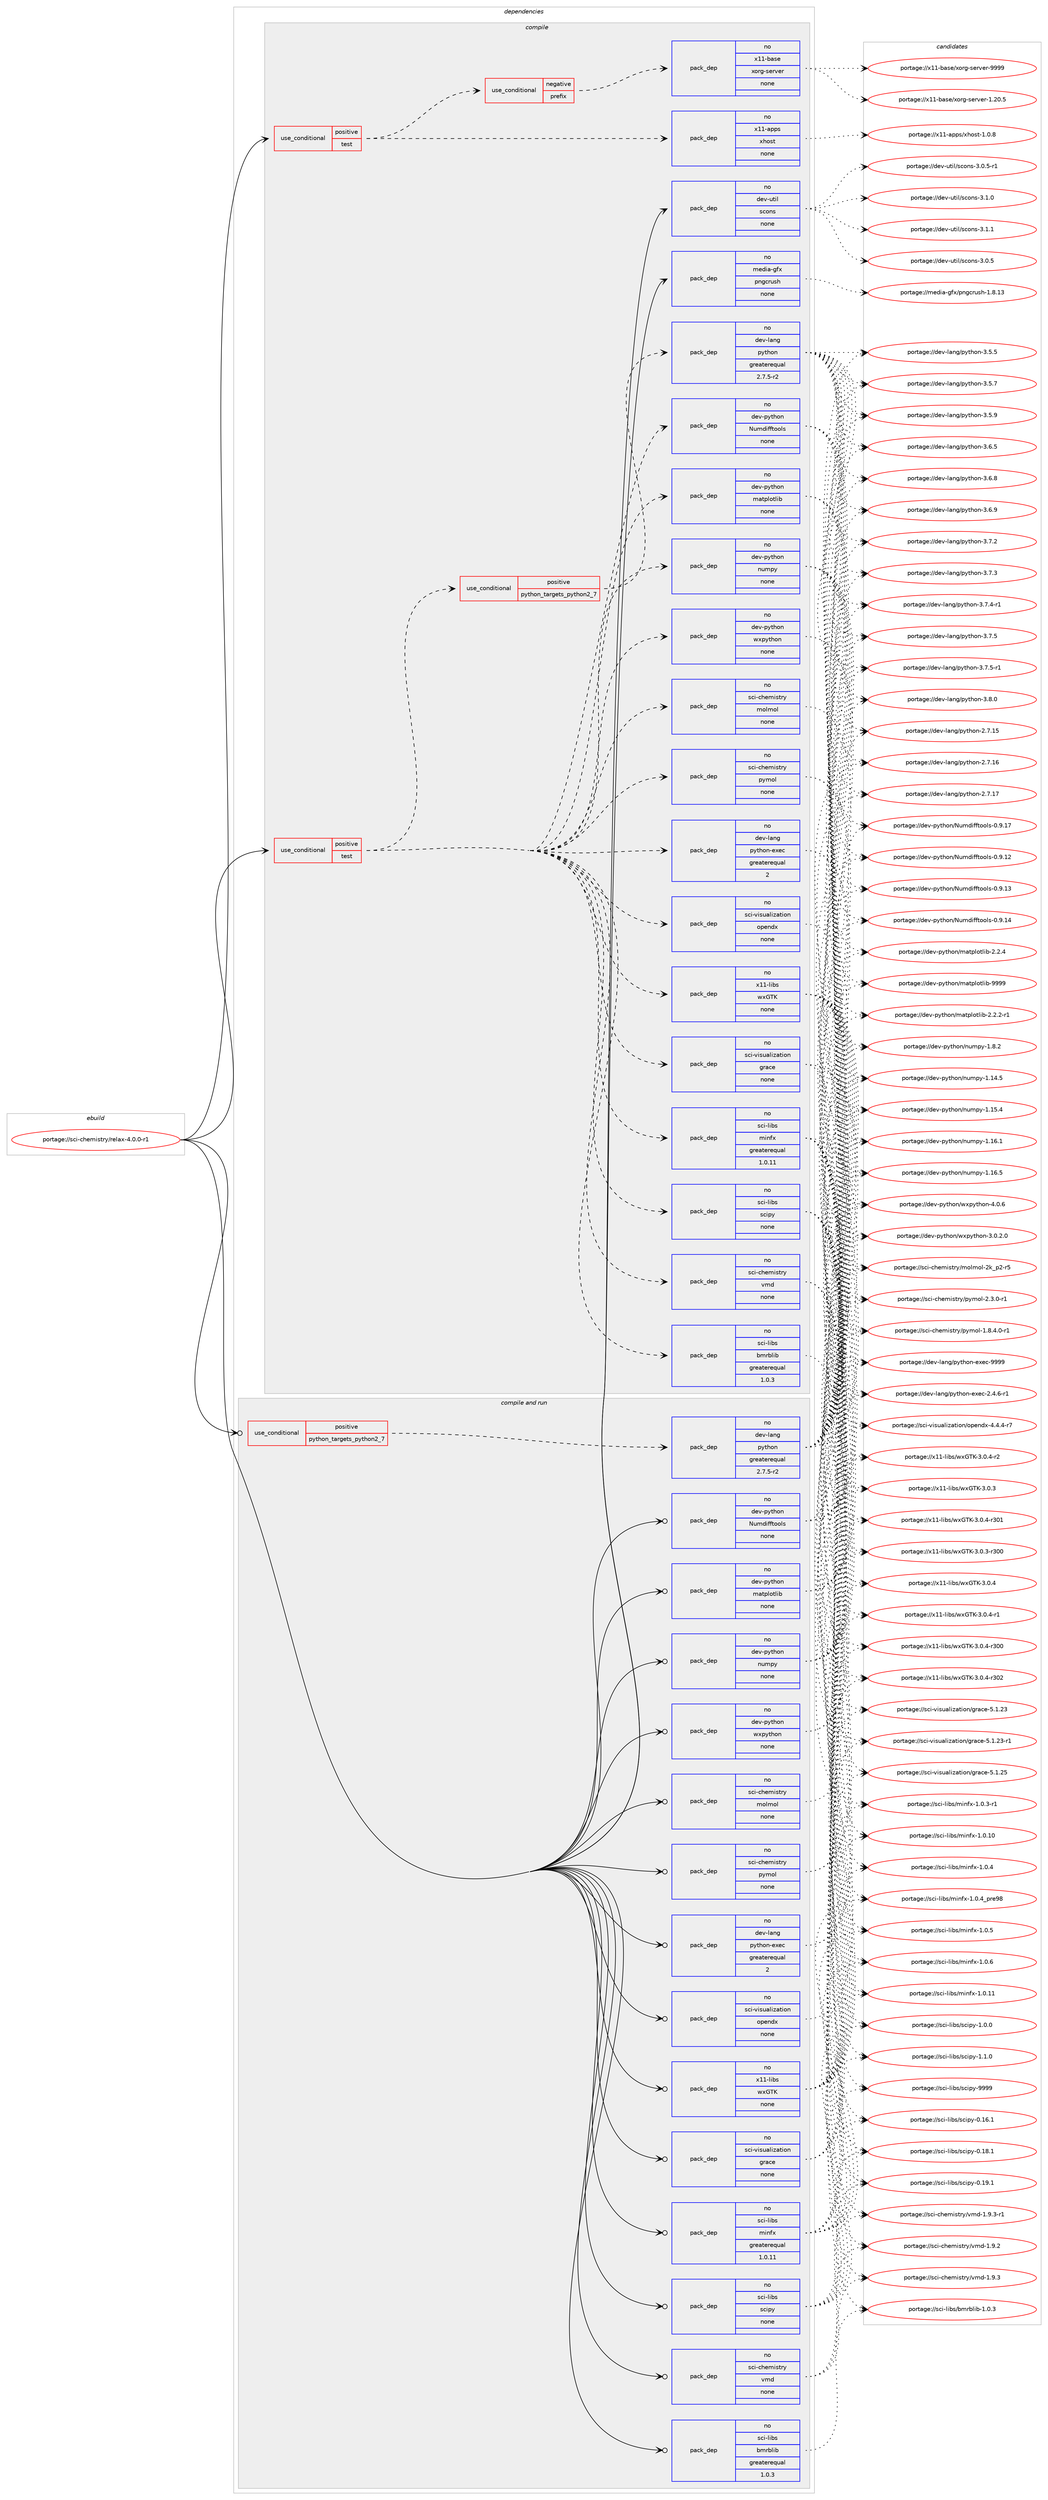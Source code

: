 digraph prolog {

# *************
# Graph options
# *************

newrank=true;
concentrate=true;
compound=true;
graph [rankdir=LR,fontname=Helvetica,fontsize=10,ranksep=1.5];#, ranksep=2.5, nodesep=0.2];
edge  [arrowhead=vee];
node  [fontname=Helvetica,fontsize=10];

# **********
# The ebuild
# **********

subgraph cluster_leftcol {
color=gray;
rank=same;
label=<<i>ebuild</i>>;
id [label="portage://sci-chemistry/relax-4.0.0-r1", color=red, width=4, href="../sci-chemistry/relax-4.0.0-r1.svg"];
}

# ****************
# The dependencies
# ****************

subgraph cluster_midcol {
color=gray;
label=<<i>dependencies</i>>;
subgraph cluster_compile {
fillcolor="#eeeeee";
style=filled;
label=<<i>compile</i>>;
subgraph cond95545 {
dependency385193 [label=<<TABLE BORDER="0" CELLBORDER="1" CELLSPACING="0" CELLPADDING="4"><TR><TD ROWSPAN="3" CELLPADDING="10">use_conditional</TD></TR><TR><TD>positive</TD></TR><TR><TD>test</TD></TR></TABLE>>, shape=none, color=red];
subgraph cond95546 {
dependency385194 [label=<<TABLE BORDER="0" CELLBORDER="1" CELLSPACING="0" CELLPADDING="4"><TR><TD ROWSPAN="3" CELLPADDING="10">use_conditional</TD></TR><TR><TD>negative</TD></TR><TR><TD>prefix</TD></TR></TABLE>>, shape=none, color=red];
subgraph pack283120 {
dependency385195 [label=<<TABLE BORDER="0" CELLBORDER="1" CELLSPACING="0" CELLPADDING="4" WIDTH="220"><TR><TD ROWSPAN="6" CELLPADDING="30">pack_dep</TD></TR><TR><TD WIDTH="110">no</TD></TR><TR><TD>x11-base</TD></TR><TR><TD>xorg-server</TD></TR><TR><TD>none</TD></TR><TR><TD></TD></TR></TABLE>>, shape=none, color=blue];
}
dependency385194:e -> dependency385195:w [weight=20,style="dashed",arrowhead="vee"];
}
dependency385193:e -> dependency385194:w [weight=20,style="dashed",arrowhead="vee"];
subgraph pack283121 {
dependency385196 [label=<<TABLE BORDER="0" CELLBORDER="1" CELLSPACING="0" CELLPADDING="4" WIDTH="220"><TR><TD ROWSPAN="6" CELLPADDING="30">pack_dep</TD></TR><TR><TD WIDTH="110">no</TD></TR><TR><TD>x11-apps</TD></TR><TR><TD>xhost</TD></TR><TR><TD>none</TD></TR><TR><TD></TD></TR></TABLE>>, shape=none, color=blue];
}
dependency385193:e -> dependency385196:w [weight=20,style="dashed",arrowhead="vee"];
}
id:e -> dependency385193:w [weight=20,style="solid",arrowhead="vee"];
subgraph cond95547 {
dependency385197 [label=<<TABLE BORDER="0" CELLBORDER="1" CELLSPACING="0" CELLPADDING="4"><TR><TD ROWSPAN="3" CELLPADDING="10">use_conditional</TD></TR><TR><TD>positive</TD></TR><TR><TD>test</TD></TR></TABLE>>, shape=none, color=red];
subgraph cond95548 {
dependency385198 [label=<<TABLE BORDER="0" CELLBORDER="1" CELLSPACING="0" CELLPADDING="4"><TR><TD ROWSPAN="3" CELLPADDING="10">use_conditional</TD></TR><TR><TD>positive</TD></TR><TR><TD>python_targets_python2_7</TD></TR></TABLE>>, shape=none, color=red];
subgraph pack283122 {
dependency385199 [label=<<TABLE BORDER="0" CELLBORDER="1" CELLSPACING="0" CELLPADDING="4" WIDTH="220"><TR><TD ROWSPAN="6" CELLPADDING="30">pack_dep</TD></TR><TR><TD WIDTH="110">no</TD></TR><TR><TD>dev-lang</TD></TR><TR><TD>python</TD></TR><TR><TD>greaterequal</TD></TR><TR><TD>2.7.5-r2</TD></TR></TABLE>>, shape=none, color=blue];
}
dependency385198:e -> dependency385199:w [weight=20,style="dashed",arrowhead="vee"];
}
dependency385197:e -> dependency385198:w [weight=20,style="dashed",arrowhead="vee"];
subgraph pack283123 {
dependency385200 [label=<<TABLE BORDER="0" CELLBORDER="1" CELLSPACING="0" CELLPADDING="4" WIDTH="220"><TR><TD ROWSPAN="6" CELLPADDING="30">pack_dep</TD></TR><TR><TD WIDTH="110">no</TD></TR><TR><TD>dev-lang</TD></TR><TR><TD>python-exec</TD></TR><TR><TD>greaterequal</TD></TR><TR><TD>2</TD></TR></TABLE>>, shape=none, color=blue];
}
dependency385197:e -> dependency385200:w [weight=20,style="dashed",arrowhead="vee"];
subgraph pack283124 {
dependency385201 [label=<<TABLE BORDER="0" CELLBORDER="1" CELLSPACING="0" CELLPADDING="4" WIDTH="220"><TR><TD ROWSPAN="6" CELLPADDING="30">pack_dep</TD></TR><TR><TD WIDTH="110">no</TD></TR><TR><TD>dev-python</TD></TR><TR><TD>Numdifftools</TD></TR><TR><TD>none</TD></TR><TR><TD></TD></TR></TABLE>>, shape=none, color=blue];
}
dependency385197:e -> dependency385201:w [weight=20,style="dashed",arrowhead="vee"];
subgraph pack283125 {
dependency385202 [label=<<TABLE BORDER="0" CELLBORDER="1" CELLSPACING="0" CELLPADDING="4" WIDTH="220"><TR><TD ROWSPAN="6" CELLPADDING="30">pack_dep</TD></TR><TR><TD WIDTH="110">no</TD></TR><TR><TD>dev-python</TD></TR><TR><TD>matplotlib</TD></TR><TR><TD>none</TD></TR><TR><TD></TD></TR></TABLE>>, shape=none, color=blue];
}
dependency385197:e -> dependency385202:w [weight=20,style="dashed",arrowhead="vee"];
subgraph pack283126 {
dependency385203 [label=<<TABLE BORDER="0" CELLBORDER="1" CELLSPACING="0" CELLPADDING="4" WIDTH="220"><TR><TD ROWSPAN="6" CELLPADDING="30">pack_dep</TD></TR><TR><TD WIDTH="110">no</TD></TR><TR><TD>dev-python</TD></TR><TR><TD>numpy</TD></TR><TR><TD>none</TD></TR><TR><TD></TD></TR></TABLE>>, shape=none, color=blue];
}
dependency385197:e -> dependency385203:w [weight=20,style="dashed",arrowhead="vee"];
subgraph pack283127 {
dependency385204 [label=<<TABLE BORDER="0" CELLBORDER="1" CELLSPACING="0" CELLPADDING="4" WIDTH="220"><TR><TD ROWSPAN="6" CELLPADDING="30">pack_dep</TD></TR><TR><TD WIDTH="110">no</TD></TR><TR><TD>dev-python</TD></TR><TR><TD>wxpython</TD></TR><TR><TD>none</TD></TR><TR><TD></TD></TR></TABLE>>, shape=none, color=blue];
}
dependency385197:e -> dependency385204:w [weight=20,style="dashed",arrowhead="vee"];
subgraph pack283128 {
dependency385205 [label=<<TABLE BORDER="0" CELLBORDER="1" CELLSPACING="0" CELLPADDING="4" WIDTH="220"><TR><TD ROWSPAN="6" CELLPADDING="30">pack_dep</TD></TR><TR><TD WIDTH="110">no</TD></TR><TR><TD>sci-chemistry</TD></TR><TR><TD>molmol</TD></TR><TR><TD>none</TD></TR><TR><TD></TD></TR></TABLE>>, shape=none, color=blue];
}
dependency385197:e -> dependency385205:w [weight=20,style="dashed",arrowhead="vee"];
subgraph pack283129 {
dependency385206 [label=<<TABLE BORDER="0" CELLBORDER="1" CELLSPACING="0" CELLPADDING="4" WIDTH="220"><TR><TD ROWSPAN="6" CELLPADDING="30">pack_dep</TD></TR><TR><TD WIDTH="110">no</TD></TR><TR><TD>sci-chemistry</TD></TR><TR><TD>pymol</TD></TR><TR><TD>none</TD></TR><TR><TD></TD></TR></TABLE>>, shape=none, color=blue];
}
dependency385197:e -> dependency385206:w [weight=20,style="dashed",arrowhead="vee"];
subgraph pack283130 {
dependency385207 [label=<<TABLE BORDER="0" CELLBORDER="1" CELLSPACING="0" CELLPADDING="4" WIDTH="220"><TR><TD ROWSPAN="6" CELLPADDING="30">pack_dep</TD></TR><TR><TD WIDTH="110">no</TD></TR><TR><TD>sci-chemistry</TD></TR><TR><TD>vmd</TD></TR><TR><TD>none</TD></TR><TR><TD></TD></TR></TABLE>>, shape=none, color=blue];
}
dependency385197:e -> dependency385207:w [weight=20,style="dashed",arrowhead="vee"];
subgraph pack283131 {
dependency385208 [label=<<TABLE BORDER="0" CELLBORDER="1" CELLSPACING="0" CELLPADDING="4" WIDTH="220"><TR><TD ROWSPAN="6" CELLPADDING="30">pack_dep</TD></TR><TR><TD WIDTH="110">no</TD></TR><TR><TD>sci-libs</TD></TR><TR><TD>bmrblib</TD></TR><TR><TD>greaterequal</TD></TR><TR><TD>1.0.3</TD></TR></TABLE>>, shape=none, color=blue];
}
dependency385197:e -> dependency385208:w [weight=20,style="dashed",arrowhead="vee"];
subgraph pack283132 {
dependency385209 [label=<<TABLE BORDER="0" CELLBORDER="1" CELLSPACING="0" CELLPADDING="4" WIDTH="220"><TR><TD ROWSPAN="6" CELLPADDING="30">pack_dep</TD></TR><TR><TD WIDTH="110">no</TD></TR><TR><TD>sci-libs</TD></TR><TR><TD>minfx</TD></TR><TR><TD>greaterequal</TD></TR><TR><TD>1.0.11</TD></TR></TABLE>>, shape=none, color=blue];
}
dependency385197:e -> dependency385209:w [weight=20,style="dashed",arrowhead="vee"];
subgraph pack283133 {
dependency385210 [label=<<TABLE BORDER="0" CELLBORDER="1" CELLSPACING="0" CELLPADDING="4" WIDTH="220"><TR><TD ROWSPAN="6" CELLPADDING="30">pack_dep</TD></TR><TR><TD WIDTH="110">no</TD></TR><TR><TD>sci-libs</TD></TR><TR><TD>scipy</TD></TR><TR><TD>none</TD></TR><TR><TD></TD></TR></TABLE>>, shape=none, color=blue];
}
dependency385197:e -> dependency385210:w [weight=20,style="dashed",arrowhead="vee"];
subgraph pack283134 {
dependency385211 [label=<<TABLE BORDER="0" CELLBORDER="1" CELLSPACING="0" CELLPADDING="4" WIDTH="220"><TR><TD ROWSPAN="6" CELLPADDING="30">pack_dep</TD></TR><TR><TD WIDTH="110">no</TD></TR><TR><TD>sci-visualization</TD></TR><TR><TD>grace</TD></TR><TR><TD>none</TD></TR><TR><TD></TD></TR></TABLE>>, shape=none, color=blue];
}
dependency385197:e -> dependency385211:w [weight=20,style="dashed",arrowhead="vee"];
subgraph pack283135 {
dependency385212 [label=<<TABLE BORDER="0" CELLBORDER="1" CELLSPACING="0" CELLPADDING="4" WIDTH="220"><TR><TD ROWSPAN="6" CELLPADDING="30">pack_dep</TD></TR><TR><TD WIDTH="110">no</TD></TR><TR><TD>sci-visualization</TD></TR><TR><TD>opendx</TD></TR><TR><TD>none</TD></TR><TR><TD></TD></TR></TABLE>>, shape=none, color=blue];
}
dependency385197:e -> dependency385212:w [weight=20,style="dashed",arrowhead="vee"];
subgraph pack283136 {
dependency385213 [label=<<TABLE BORDER="0" CELLBORDER="1" CELLSPACING="0" CELLPADDING="4" WIDTH="220"><TR><TD ROWSPAN="6" CELLPADDING="30">pack_dep</TD></TR><TR><TD WIDTH="110">no</TD></TR><TR><TD>x11-libs</TD></TR><TR><TD>wxGTK</TD></TR><TR><TD>none</TD></TR><TR><TD></TD></TR></TABLE>>, shape=none, color=blue];
}
dependency385197:e -> dependency385213:w [weight=20,style="dashed",arrowhead="vee"];
}
id:e -> dependency385197:w [weight=20,style="solid",arrowhead="vee"];
subgraph pack283137 {
dependency385214 [label=<<TABLE BORDER="0" CELLBORDER="1" CELLSPACING="0" CELLPADDING="4" WIDTH="220"><TR><TD ROWSPAN="6" CELLPADDING="30">pack_dep</TD></TR><TR><TD WIDTH="110">no</TD></TR><TR><TD>dev-util</TD></TR><TR><TD>scons</TD></TR><TR><TD>none</TD></TR><TR><TD></TD></TR></TABLE>>, shape=none, color=blue];
}
id:e -> dependency385214:w [weight=20,style="solid",arrowhead="vee"];
subgraph pack283138 {
dependency385215 [label=<<TABLE BORDER="0" CELLBORDER="1" CELLSPACING="0" CELLPADDING="4" WIDTH="220"><TR><TD ROWSPAN="6" CELLPADDING="30">pack_dep</TD></TR><TR><TD WIDTH="110">no</TD></TR><TR><TD>media-gfx</TD></TR><TR><TD>pngcrush</TD></TR><TR><TD>none</TD></TR><TR><TD></TD></TR></TABLE>>, shape=none, color=blue];
}
id:e -> dependency385215:w [weight=20,style="solid",arrowhead="vee"];
}
subgraph cluster_compileandrun {
fillcolor="#eeeeee";
style=filled;
label=<<i>compile and run</i>>;
subgraph cond95549 {
dependency385216 [label=<<TABLE BORDER="0" CELLBORDER="1" CELLSPACING="0" CELLPADDING="4"><TR><TD ROWSPAN="3" CELLPADDING="10">use_conditional</TD></TR><TR><TD>positive</TD></TR><TR><TD>python_targets_python2_7</TD></TR></TABLE>>, shape=none, color=red];
subgraph pack283139 {
dependency385217 [label=<<TABLE BORDER="0" CELLBORDER="1" CELLSPACING="0" CELLPADDING="4" WIDTH="220"><TR><TD ROWSPAN="6" CELLPADDING="30">pack_dep</TD></TR><TR><TD WIDTH="110">no</TD></TR><TR><TD>dev-lang</TD></TR><TR><TD>python</TD></TR><TR><TD>greaterequal</TD></TR><TR><TD>2.7.5-r2</TD></TR></TABLE>>, shape=none, color=blue];
}
dependency385216:e -> dependency385217:w [weight=20,style="dashed",arrowhead="vee"];
}
id:e -> dependency385216:w [weight=20,style="solid",arrowhead="odotvee"];
subgraph pack283140 {
dependency385218 [label=<<TABLE BORDER="0" CELLBORDER="1" CELLSPACING="0" CELLPADDING="4" WIDTH="220"><TR><TD ROWSPAN="6" CELLPADDING="30">pack_dep</TD></TR><TR><TD WIDTH="110">no</TD></TR><TR><TD>dev-lang</TD></TR><TR><TD>python-exec</TD></TR><TR><TD>greaterequal</TD></TR><TR><TD>2</TD></TR></TABLE>>, shape=none, color=blue];
}
id:e -> dependency385218:w [weight=20,style="solid",arrowhead="odotvee"];
subgraph pack283141 {
dependency385219 [label=<<TABLE BORDER="0" CELLBORDER="1" CELLSPACING="0" CELLPADDING="4" WIDTH="220"><TR><TD ROWSPAN="6" CELLPADDING="30">pack_dep</TD></TR><TR><TD WIDTH="110">no</TD></TR><TR><TD>dev-python</TD></TR><TR><TD>Numdifftools</TD></TR><TR><TD>none</TD></TR><TR><TD></TD></TR></TABLE>>, shape=none, color=blue];
}
id:e -> dependency385219:w [weight=20,style="solid",arrowhead="odotvee"];
subgraph pack283142 {
dependency385220 [label=<<TABLE BORDER="0" CELLBORDER="1" CELLSPACING="0" CELLPADDING="4" WIDTH="220"><TR><TD ROWSPAN="6" CELLPADDING="30">pack_dep</TD></TR><TR><TD WIDTH="110">no</TD></TR><TR><TD>dev-python</TD></TR><TR><TD>matplotlib</TD></TR><TR><TD>none</TD></TR><TR><TD></TD></TR></TABLE>>, shape=none, color=blue];
}
id:e -> dependency385220:w [weight=20,style="solid",arrowhead="odotvee"];
subgraph pack283143 {
dependency385221 [label=<<TABLE BORDER="0" CELLBORDER="1" CELLSPACING="0" CELLPADDING="4" WIDTH="220"><TR><TD ROWSPAN="6" CELLPADDING="30">pack_dep</TD></TR><TR><TD WIDTH="110">no</TD></TR><TR><TD>dev-python</TD></TR><TR><TD>numpy</TD></TR><TR><TD>none</TD></TR><TR><TD></TD></TR></TABLE>>, shape=none, color=blue];
}
id:e -> dependency385221:w [weight=20,style="solid",arrowhead="odotvee"];
subgraph pack283144 {
dependency385222 [label=<<TABLE BORDER="0" CELLBORDER="1" CELLSPACING="0" CELLPADDING="4" WIDTH="220"><TR><TD ROWSPAN="6" CELLPADDING="30">pack_dep</TD></TR><TR><TD WIDTH="110">no</TD></TR><TR><TD>dev-python</TD></TR><TR><TD>wxpython</TD></TR><TR><TD>none</TD></TR><TR><TD></TD></TR></TABLE>>, shape=none, color=blue];
}
id:e -> dependency385222:w [weight=20,style="solid",arrowhead="odotvee"];
subgraph pack283145 {
dependency385223 [label=<<TABLE BORDER="0" CELLBORDER="1" CELLSPACING="0" CELLPADDING="4" WIDTH="220"><TR><TD ROWSPAN="6" CELLPADDING="30">pack_dep</TD></TR><TR><TD WIDTH="110">no</TD></TR><TR><TD>sci-chemistry</TD></TR><TR><TD>molmol</TD></TR><TR><TD>none</TD></TR><TR><TD></TD></TR></TABLE>>, shape=none, color=blue];
}
id:e -> dependency385223:w [weight=20,style="solid",arrowhead="odotvee"];
subgraph pack283146 {
dependency385224 [label=<<TABLE BORDER="0" CELLBORDER="1" CELLSPACING="0" CELLPADDING="4" WIDTH="220"><TR><TD ROWSPAN="6" CELLPADDING="30">pack_dep</TD></TR><TR><TD WIDTH="110">no</TD></TR><TR><TD>sci-chemistry</TD></TR><TR><TD>pymol</TD></TR><TR><TD>none</TD></TR><TR><TD></TD></TR></TABLE>>, shape=none, color=blue];
}
id:e -> dependency385224:w [weight=20,style="solid",arrowhead="odotvee"];
subgraph pack283147 {
dependency385225 [label=<<TABLE BORDER="0" CELLBORDER="1" CELLSPACING="0" CELLPADDING="4" WIDTH="220"><TR><TD ROWSPAN="6" CELLPADDING="30">pack_dep</TD></TR><TR><TD WIDTH="110">no</TD></TR><TR><TD>sci-chemistry</TD></TR><TR><TD>vmd</TD></TR><TR><TD>none</TD></TR><TR><TD></TD></TR></TABLE>>, shape=none, color=blue];
}
id:e -> dependency385225:w [weight=20,style="solid",arrowhead="odotvee"];
subgraph pack283148 {
dependency385226 [label=<<TABLE BORDER="0" CELLBORDER="1" CELLSPACING="0" CELLPADDING="4" WIDTH="220"><TR><TD ROWSPAN="6" CELLPADDING="30">pack_dep</TD></TR><TR><TD WIDTH="110">no</TD></TR><TR><TD>sci-libs</TD></TR><TR><TD>bmrblib</TD></TR><TR><TD>greaterequal</TD></TR><TR><TD>1.0.3</TD></TR></TABLE>>, shape=none, color=blue];
}
id:e -> dependency385226:w [weight=20,style="solid",arrowhead="odotvee"];
subgraph pack283149 {
dependency385227 [label=<<TABLE BORDER="0" CELLBORDER="1" CELLSPACING="0" CELLPADDING="4" WIDTH="220"><TR><TD ROWSPAN="6" CELLPADDING="30">pack_dep</TD></TR><TR><TD WIDTH="110">no</TD></TR><TR><TD>sci-libs</TD></TR><TR><TD>minfx</TD></TR><TR><TD>greaterequal</TD></TR><TR><TD>1.0.11</TD></TR></TABLE>>, shape=none, color=blue];
}
id:e -> dependency385227:w [weight=20,style="solid",arrowhead="odotvee"];
subgraph pack283150 {
dependency385228 [label=<<TABLE BORDER="0" CELLBORDER="1" CELLSPACING="0" CELLPADDING="4" WIDTH="220"><TR><TD ROWSPAN="6" CELLPADDING="30">pack_dep</TD></TR><TR><TD WIDTH="110">no</TD></TR><TR><TD>sci-libs</TD></TR><TR><TD>scipy</TD></TR><TR><TD>none</TD></TR><TR><TD></TD></TR></TABLE>>, shape=none, color=blue];
}
id:e -> dependency385228:w [weight=20,style="solid",arrowhead="odotvee"];
subgraph pack283151 {
dependency385229 [label=<<TABLE BORDER="0" CELLBORDER="1" CELLSPACING="0" CELLPADDING="4" WIDTH="220"><TR><TD ROWSPAN="6" CELLPADDING="30">pack_dep</TD></TR><TR><TD WIDTH="110">no</TD></TR><TR><TD>sci-visualization</TD></TR><TR><TD>grace</TD></TR><TR><TD>none</TD></TR><TR><TD></TD></TR></TABLE>>, shape=none, color=blue];
}
id:e -> dependency385229:w [weight=20,style="solid",arrowhead="odotvee"];
subgraph pack283152 {
dependency385230 [label=<<TABLE BORDER="0" CELLBORDER="1" CELLSPACING="0" CELLPADDING="4" WIDTH="220"><TR><TD ROWSPAN="6" CELLPADDING="30">pack_dep</TD></TR><TR><TD WIDTH="110">no</TD></TR><TR><TD>sci-visualization</TD></TR><TR><TD>opendx</TD></TR><TR><TD>none</TD></TR><TR><TD></TD></TR></TABLE>>, shape=none, color=blue];
}
id:e -> dependency385230:w [weight=20,style="solid",arrowhead="odotvee"];
subgraph pack283153 {
dependency385231 [label=<<TABLE BORDER="0" CELLBORDER="1" CELLSPACING="0" CELLPADDING="4" WIDTH="220"><TR><TD ROWSPAN="6" CELLPADDING="30">pack_dep</TD></TR><TR><TD WIDTH="110">no</TD></TR><TR><TD>x11-libs</TD></TR><TR><TD>wxGTK</TD></TR><TR><TD>none</TD></TR><TR><TD></TD></TR></TABLE>>, shape=none, color=blue];
}
id:e -> dependency385231:w [weight=20,style="solid",arrowhead="odotvee"];
}
subgraph cluster_run {
fillcolor="#eeeeee";
style=filled;
label=<<i>run</i>>;
}
}

# **************
# The candidates
# **************

subgraph cluster_choices {
rank=same;
color=gray;
label=<<i>candidates</i>>;

subgraph choice283120 {
color=black;
nodesep=1;
choiceportage1204949459897115101471201111141034511510111411810111445494650484653 [label="portage://x11-base/xorg-server-1.20.5", color=red, width=4,href="../x11-base/xorg-server-1.20.5.svg"];
choiceportage120494945989711510147120111114103451151011141181011144557575757 [label="portage://x11-base/xorg-server-9999", color=red, width=4,href="../x11-base/xorg-server-9999.svg"];
dependency385195:e -> choiceportage1204949459897115101471201111141034511510111411810111445494650484653:w [style=dotted,weight="100"];
dependency385195:e -> choiceportage120494945989711510147120111114103451151011141181011144557575757:w [style=dotted,weight="100"];
}
subgraph choice283121 {
color=black;
nodesep=1;
choiceportage1204949459711211211547120104111115116454946484656 [label="portage://x11-apps/xhost-1.0.8", color=red, width=4,href="../x11-apps/xhost-1.0.8.svg"];
dependency385196:e -> choiceportage1204949459711211211547120104111115116454946484656:w [style=dotted,weight="100"];
}
subgraph choice283122 {
color=black;
nodesep=1;
choiceportage10010111845108971101034711212111610411111045504655464953 [label="portage://dev-lang/python-2.7.15", color=red, width=4,href="../dev-lang/python-2.7.15.svg"];
choiceportage10010111845108971101034711212111610411111045504655464954 [label="portage://dev-lang/python-2.7.16", color=red, width=4,href="../dev-lang/python-2.7.16.svg"];
choiceportage10010111845108971101034711212111610411111045504655464955 [label="portage://dev-lang/python-2.7.17", color=red, width=4,href="../dev-lang/python-2.7.17.svg"];
choiceportage100101118451089711010347112121116104111110455146534653 [label="portage://dev-lang/python-3.5.5", color=red, width=4,href="../dev-lang/python-3.5.5.svg"];
choiceportage100101118451089711010347112121116104111110455146534655 [label="portage://dev-lang/python-3.5.7", color=red, width=4,href="../dev-lang/python-3.5.7.svg"];
choiceportage100101118451089711010347112121116104111110455146534657 [label="portage://dev-lang/python-3.5.9", color=red, width=4,href="../dev-lang/python-3.5.9.svg"];
choiceportage100101118451089711010347112121116104111110455146544653 [label="portage://dev-lang/python-3.6.5", color=red, width=4,href="../dev-lang/python-3.6.5.svg"];
choiceportage100101118451089711010347112121116104111110455146544656 [label="portage://dev-lang/python-3.6.8", color=red, width=4,href="../dev-lang/python-3.6.8.svg"];
choiceportage100101118451089711010347112121116104111110455146544657 [label="portage://dev-lang/python-3.6.9", color=red, width=4,href="../dev-lang/python-3.6.9.svg"];
choiceportage100101118451089711010347112121116104111110455146554650 [label="portage://dev-lang/python-3.7.2", color=red, width=4,href="../dev-lang/python-3.7.2.svg"];
choiceportage100101118451089711010347112121116104111110455146554651 [label="portage://dev-lang/python-3.7.3", color=red, width=4,href="../dev-lang/python-3.7.3.svg"];
choiceportage1001011184510897110103471121211161041111104551465546524511449 [label="portage://dev-lang/python-3.7.4-r1", color=red, width=4,href="../dev-lang/python-3.7.4-r1.svg"];
choiceportage100101118451089711010347112121116104111110455146554653 [label="portage://dev-lang/python-3.7.5", color=red, width=4,href="../dev-lang/python-3.7.5.svg"];
choiceportage1001011184510897110103471121211161041111104551465546534511449 [label="portage://dev-lang/python-3.7.5-r1", color=red, width=4,href="../dev-lang/python-3.7.5-r1.svg"];
choiceportage100101118451089711010347112121116104111110455146564648 [label="portage://dev-lang/python-3.8.0", color=red, width=4,href="../dev-lang/python-3.8.0.svg"];
dependency385199:e -> choiceportage10010111845108971101034711212111610411111045504655464953:w [style=dotted,weight="100"];
dependency385199:e -> choiceportage10010111845108971101034711212111610411111045504655464954:w [style=dotted,weight="100"];
dependency385199:e -> choiceportage10010111845108971101034711212111610411111045504655464955:w [style=dotted,weight="100"];
dependency385199:e -> choiceportage100101118451089711010347112121116104111110455146534653:w [style=dotted,weight="100"];
dependency385199:e -> choiceportage100101118451089711010347112121116104111110455146534655:w [style=dotted,weight="100"];
dependency385199:e -> choiceportage100101118451089711010347112121116104111110455146534657:w [style=dotted,weight="100"];
dependency385199:e -> choiceportage100101118451089711010347112121116104111110455146544653:w [style=dotted,weight="100"];
dependency385199:e -> choiceportage100101118451089711010347112121116104111110455146544656:w [style=dotted,weight="100"];
dependency385199:e -> choiceportage100101118451089711010347112121116104111110455146544657:w [style=dotted,weight="100"];
dependency385199:e -> choiceportage100101118451089711010347112121116104111110455146554650:w [style=dotted,weight="100"];
dependency385199:e -> choiceportage100101118451089711010347112121116104111110455146554651:w [style=dotted,weight="100"];
dependency385199:e -> choiceportage1001011184510897110103471121211161041111104551465546524511449:w [style=dotted,weight="100"];
dependency385199:e -> choiceportage100101118451089711010347112121116104111110455146554653:w [style=dotted,weight="100"];
dependency385199:e -> choiceportage1001011184510897110103471121211161041111104551465546534511449:w [style=dotted,weight="100"];
dependency385199:e -> choiceportage100101118451089711010347112121116104111110455146564648:w [style=dotted,weight="100"];
}
subgraph choice283123 {
color=black;
nodesep=1;
choiceportage10010111845108971101034711212111610411111045101120101994550465246544511449 [label="portage://dev-lang/python-exec-2.4.6-r1", color=red, width=4,href="../dev-lang/python-exec-2.4.6-r1.svg"];
choiceportage10010111845108971101034711212111610411111045101120101994557575757 [label="portage://dev-lang/python-exec-9999", color=red, width=4,href="../dev-lang/python-exec-9999.svg"];
dependency385200:e -> choiceportage10010111845108971101034711212111610411111045101120101994550465246544511449:w [style=dotted,weight="100"];
dependency385200:e -> choiceportage10010111845108971101034711212111610411111045101120101994557575757:w [style=dotted,weight="100"];
}
subgraph choice283124 {
color=black;
nodesep=1;
choiceportage10010111845112121116104111110477811710910010510210211611111110811545484657464950 [label="portage://dev-python/Numdifftools-0.9.12", color=red, width=4,href="../dev-python/Numdifftools-0.9.12.svg"];
choiceportage10010111845112121116104111110477811710910010510210211611111110811545484657464951 [label="portage://dev-python/Numdifftools-0.9.13", color=red, width=4,href="../dev-python/Numdifftools-0.9.13.svg"];
choiceportage10010111845112121116104111110477811710910010510210211611111110811545484657464952 [label="portage://dev-python/Numdifftools-0.9.14", color=red, width=4,href="../dev-python/Numdifftools-0.9.14.svg"];
choiceportage10010111845112121116104111110477811710910010510210211611111110811545484657464955 [label="portage://dev-python/Numdifftools-0.9.17", color=red, width=4,href="../dev-python/Numdifftools-0.9.17.svg"];
dependency385201:e -> choiceportage10010111845112121116104111110477811710910010510210211611111110811545484657464950:w [style=dotted,weight="100"];
dependency385201:e -> choiceportage10010111845112121116104111110477811710910010510210211611111110811545484657464951:w [style=dotted,weight="100"];
dependency385201:e -> choiceportage10010111845112121116104111110477811710910010510210211611111110811545484657464952:w [style=dotted,weight="100"];
dependency385201:e -> choiceportage10010111845112121116104111110477811710910010510210211611111110811545484657464955:w [style=dotted,weight="100"];
}
subgraph choice283125 {
color=black;
nodesep=1;
choiceportage100101118451121211161041111104710997116112108111116108105984550465046504511449 [label="portage://dev-python/matplotlib-2.2.2-r1", color=red, width=4,href="../dev-python/matplotlib-2.2.2-r1.svg"];
choiceportage10010111845112121116104111110471099711611210811111610810598455046504652 [label="portage://dev-python/matplotlib-2.2.4", color=red, width=4,href="../dev-python/matplotlib-2.2.4.svg"];
choiceportage100101118451121211161041111104710997116112108111116108105984557575757 [label="portage://dev-python/matplotlib-9999", color=red, width=4,href="../dev-python/matplotlib-9999.svg"];
dependency385202:e -> choiceportage100101118451121211161041111104710997116112108111116108105984550465046504511449:w [style=dotted,weight="100"];
dependency385202:e -> choiceportage10010111845112121116104111110471099711611210811111610810598455046504652:w [style=dotted,weight="100"];
dependency385202:e -> choiceportage100101118451121211161041111104710997116112108111116108105984557575757:w [style=dotted,weight="100"];
}
subgraph choice283126 {
color=black;
nodesep=1;
choiceportage100101118451121211161041111104711011710911212145494649524653 [label="portage://dev-python/numpy-1.14.5", color=red, width=4,href="../dev-python/numpy-1.14.5.svg"];
choiceportage100101118451121211161041111104711011710911212145494649534652 [label="portage://dev-python/numpy-1.15.4", color=red, width=4,href="../dev-python/numpy-1.15.4.svg"];
choiceportage100101118451121211161041111104711011710911212145494649544649 [label="portage://dev-python/numpy-1.16.1", color=red, width=4,href="../dev-python/numpy-1.16.1.svg"];
choiceportage100101118451121211161041111104711011710911212145494649544653 [label="portage://dev-python/numpy-1.16.5", color=red, width=4,href="../dev-python/numpy-1.16.5.svg"];
choiceportage1001011184511212111610411111047110117109112121454946564650 [label="portage://dev-python/numpy-1.8.2", color=red, width=4,href="../dev-python/numpy-1.8.2.svg"];
dependency385203:e -> choiceportage100101118451121211161041111104711011710911212145494649524653:w [style=dotted,weight="100"];
dependency385203:e -> choiceportage100101118451121211161041111104711011710911212145494649534652:w [style=dotted,weight="100"];
dependency385203:e -> choiceportage100101118451121211161041111104711011710911212145494649544649:w [style=dotted,weight="100"];
dependency385203:e -> choiceportage100101118451121211161041111104711011710911212145494649544653:w [style=dotted,weight="100"];
dependency385203:e -> choiceportage1001011184511212111610411111047110117109112121454946564650:w [style=dotted,weight="100"];
}
subgraph choice283127 {
color=black;
nodesep=1;
choiceportage10010111845112121116104111110471191201121211161041111104551464846504648 [label="portage://dev-python/wxpython-3.0.2.0", color=red, width=4,href="../dev-python/wxpython-3.0.2.0.svg"];
choiceportage1001011184511212111610411111047119120112121116104111110455246484654 [label="portage://dev-python/wxpython-4.0.6", color=red, width=4,href="../dev-python/wxpython-4.0.6.svg"];
dependency385204:e -> choiceportage10010111845112121116104111110471191201121211161041111104551464846504648:w [style=dotted,weight="100"];
dependency385204:e -> choiceportage1001011184511212111610411111047119120112121116104111110455246484654:w [style=dotted,weight="100"];
}
subgraph choice283128 {
color=black;
nodesep=1;
choiceportage11599105459910410110910511511611412147109111108109111108455010795112504511453 [label="portage://sci-chemistry/molmol-2k_p2-r5", color=red, width=4,href="../sci-chemistry/molmol-2k_p2-r5.svg"];
dependency385205:e -> choiceportage11599105459910410110910511511611412147109111108109111108455010795112504511453:w [style=dotted,weight="100"];
}
subgraph choice283129 {
color=black;
nodesep=1;
choiceportage1159910545991041011091051151161141214711212110911110845494656465246484511449 [label="portage://sci-chemistry/pymol-1.8.4.0-r1", color=red, width=4,href="../sci-chemistry/pymol-1.8.4.0-r1.svg"];
choiceportage115991054599104101109105115116114121471121211091111084550465146484511449 [label="portage://sci-chemistry/pymol-2.3.0-r1", color=red, width=4,href="../sci-chemistry/pymol-2.3.0-r1.svg"];
dependency385206:e -> choiceportage1159910545991041011091051151161141214711212110911110845494656465246484511449:w [style=dotted,weight="100"];
dependency385206:e -> choiceportage115991054599104101109105115116114121471121211091111084550465146484511449:w [style=dotted,weight="100"];
}
subgraph choice283130 {
color=black;
nodesep=1;
choiceportage11599105459910410110910511511611412147118109100454946574650 [label="portage://sci-chemistry/vmd-1.9.2", color=red, width=4,href="../sci-chemistry/vmd-1.9.2.svg"];
choiceportage11599105459910410110910511511611412147118109100454946574651 [label="portage://sci-chemistry/vmd-1.9.3", color=red, width=4,href="../sci-chemistry/vmd-1.9.3.svg"];
choiceportage115991054599104101109105115116114121471181091004549465746514511449 [label="portage://sci-chemistry/vmd-1.9.3-r1", color=red, width=4,href="../sci-chemistry/vmd-1.9.3-r1.svg"];
dependency385207:e -> choiceportage11599105459910410110910511511611412147118109100454946574650:w [style=dotted,weight="100"];
dependency385207:e -> choiceportage11599105459910410110910511511611412147118109100454946574651:w [style=dotted,weight="100"];
dependency385207:e -> choiceportage115991054599104101109105115116114121471181091004549465746514511449:w [style=dotted,weight="100"];
}
subgraph choice283131 {
color=black;
nodesep=1;
choiceportage11599105451081059811547981091149810810598454946484651 [label="portage://sci-libs/bmrblib-1.0.3", color=red, width=4,href="../sci-libs/bmrblib-1.0.3.svg"];
dependency385208:e -> choiceportage11599105451081059811547981091149810810598454946484651:w [style=dotted,weight="100"];
}
subgraph choice283132 {
color=black;
nodesep=1;
choiceportage1159910545108105981154710910511010212045494648464948 [label="portage://sci-libs/minfx-1.0.10", color=red, width=4,href="../sci-libs/minfx-1.0.10.svg"];
choiceportage1159910545108105981154710910511010212045494648464949 [label="portage://sci-libs/minfx-1.0.11", color=red, width=4,href="../sci-libs/minfx-1.0.11.svg"];
choiceportage115991054510810598115471091051101021204549464846514511449 [label="portage://sci-libs/minfx-1.0.3-r1", color=red, width=4,href="../sci-libs/minfx-1.0.3-r1.svg"];
choiceportage11599105451081059811547109105110102120454946484652 [label="portage://sci-libs/minfx-1.0.4", color=red, width=4,href="../sci-libs/minfx-1.0.4.svg"];
choiceportage11599105451081059811547109105110102120454946484652951121141015756 [label="portage://sci-libs/minfx-1.0.4_pre98", color=red, width=4,href="../sci-libs/minfx-1.0.4_pre98.svg"];
choiceportage11599105451081059811547109105110102120454946484653 [label="portage://sci-libs/minfx-1.0.5", color=red, width=4,href="../sci-libs/minfx-1.0.5.svg"];
choiceportage11599105451081059811547109105110102120454946484654 [label="portage://sci-libs/minfx-1.0.6", color=red, width=4,href="../sci-libs/minfx-1.0.6.svg"];
dependency385209:e -> choiceportage1159910545108105981154710910511010212045494648464948:w [style=dotted,weight="100"];
dependency385209:e -> choiceportage1159910545108105981154710910511010212045494648464949:w [style=dotted,weight="100"];
dependency385209:e -> choiceportage115991054510810598115471091051101021204549464846514511449:w [style=dotted,weight="100"];
dependency385209:e -> choiceportage11599105451081059811547109105110102120454946484652:w [style=dotted,weight="100"];
dependency385209:e -> choiceportage11599105451081059811547109105110102120454946484652951121141015756:w [style=dotted,weight="100"];
dependency385209:e -> choiceportage11599105451081059811547109105110102120454946484653:w [style=dotted,weight="100"];
dependency385209:e -> choiceportage11599105451081059811547109105110102120454946484654:w [style=dotted,weight="100"];
}
subgraph choice283133 {
color=black;
nodesep=1;
choiceportage115991054510810598115471159910511212145484649544649 [label="portage://sci-libs/scipy-0.16.1", color=red, width=4,href="../sci-libs/scipy-0.16.1.svg"];
choiceportage115991054510810598115471159910511212145484649564649 [label="portage://sci-libs/scipy-0.18.1", color=red, width=4,href="../sci-libs/scipy-0.18.1.svg"];
choiceportage115991054510810598115471159910511212145484649574649 [label="portage://sci-libs/scipy-0.19.1", color=red, width=4,href="../sci-libs/scipy-0.19.1.svg"];
choiceportage1159910545108105981154711599105112121454946484648 [label="portage://sci-libs/scipy-1.0.0", color=red, width=4,href="../sci-libs/scipy-1.0.0.svg"];
choiceportage1159910545108105981154711599105112121454946494648 [label="portage://sci-libs/scipy-1.1.0", color=red, width=4,href="../sci-libs/scipy-1.1.0.svg"];
choiceportage11599105451081059811547115991051121214557575757 [label="portage://sci-libs/scipy-9999", color=red, width=4,href="../sci-libs/scipy-9999.svg"];
dependency385210:e -> choiceportage115991054510810598115471159910511212145484649544649:w [style=dotted,weight="100"];
dependency385210:e -> choiceportage115991054510810598115471159910511212145484649564649:w [style=dotted,weight="100"];
dependency385210:e -> choiceportage115991054510810598115471159910511212145484649574649:w [style=dotted,weight="100"];
dependency385210:e -> choiceportage1159910545108105981154711599105112121454946484648:w [style=dotted,weight="100"];
dependency385210:e -> choiceportage1159910545108105981154711599105112121454946494648:w [style=dotted,weight="100"];
dependency385210:e -> choiceportage11599105451081059811547115991051121214557575757:w [style=dotted,weight="100"];
}
subgraph choice283134 {
color=black;
nodesep=1;
choiceportage1159910545118105115117971081051229711610511111047103114979910145534649465051 [label="portage://sci-visualization/grace-5.1.23", color=red, width=4,href="../sci-visualization/grace-5.1.23.svg"];
choiceportage11599105451181051151179710810512297116105111110471031149799101455346494650514511449 [label="portage://sci-visualization/grace-5.1.23-r1", color=red, width=4,href="../sci-visualization/grace-5.1.23-r1.svg"];
choiceportage1159910545118105115117971081051229711610511111047103114979910145534649465053 [label="portage://sci-visualization/grace-5.1.25", color=red, width=4,href="../sci-visualization/grace-5.1.25.svg"];
dependency385211:e -> choiceportage1159910545118105115117971081051229711610511111047103114979910145534649465051:w [style=dotted,weight="100"];
dependency385211:e -> choiceportage11599105451181051151179710810512297116105111110471031149799101455346494650514511449:w [style=dotted,weight="100"];
dependency385211:e -> choiceportage1159910545118105115117971081051229711610511111047103114979910145534649465053:w [style=dotted,weight="100"];
}
subgraph choice283135 {
color=black;
nodesep=1;
choiceportage11599105451181051151179710810512297116105111110471111121011101001204552465246524511455 [label="portage://sci-visualization/opendx-4.4.4-r7", color=red, width=4,href="../sci-visualization/opendx-4.4.4-r7.svg"];
dependency385212:e -> choiceportage11599105451181051151179710810512297116105111110471111121011101001204552465246524511455:w [style=dotted,weight="100"];
}
subgraph choice283136 {
color=black;
nodesep=1;
choiceportage1204949451081059811547119120718475455146484651 [label="portage://x11-libs/wxGTK-3.0.3", color=red, width=4,href="../x11-libs/wxGTK-3.0.3.svg"];
choiceportage120494945108105981154711912071847545514648465145114514848 [label="portage://x11-libs/wxGTK-3.0.3-r300", color=red, width=4,href="../x11-libs/wxGTK-3.0.3-r300.svg"];
choiceportage1204949451081059811547119120718475455146484652 [label="portage://x11-libs/wxGTK-3.0.4", color=red, width=4,href="../x11-libs/wxGTK-3.0.4.svg"];
choiceportage12049494510810598115471191207184754551464846524511449 [label="portage://x11-libs/wxGTK-3.0.4-r1", color=red, width=4,href="../x11-libs/wxGTK-3.0.4-r1.svg"];
choiceportage12049494510810598115471191207184754551464846524511450 [label="portage://x11-libs/wxGTK-3.0.4-r2", color=red, width=4,href="../x11-libs/wxGTK-3.0.4-r2.svg"];
choiceportage120494945108105981154711912071847545514648465245114514848 [label="portage://x11-libs/wxGTK-3.0.4-r300", color=red, width=4,href="../x11-libs/wxGTK-3.0.4-r300.svg"];
choiceportage120494945108105981154711912071847545514648465245114514849 [label="portage://x11-libs/wxGTK-3.0.4-r301", color=red, width=4,href="../x11-libs/wxGTK-3.0.4-r301.svg"];
choiceportage120494945108105981154711912071847545514648465245114514850 [label="portage://x11-libs/wxGTK-3.0.4-r302", color=red, width=4,href="../x11-libs/wxGTK-3.0.4-r302.svg"];
dependency385213:e -> choiceportage1204949451081059811547119120718475455146484651:w [style=dotted,weight="100"];
dependency385213:e -> choiceportage120494945108105981154711912071847545514648465145114514848:w [style=dotted,weight="100"];
dependency385213:e -> choiceportage1204949451081059811547119120718475455146484652:w [style=dotted,weight="100"];
dependency385213:e -> choiceportage12049494510810598115471191207184754551464846524511449:w [style=dotted,weight="100"];
dependency385213:e -> choiceportage12049494510810598115471191207184754551464846524511450:w [style=dotted,weight="100"];
dependency385213:e -> choiceportage120494945108105981154711912071847545514648465245114514848:w [style=dotted,weight="100"];
dependency385213:e -> choiceportage120494945108105981154711912071847545514648465245114514849:w [style=dotted,weight="100"];
dependency385213:e -> choiceportage120494945108105981154711912071847545514648465245114514850:w [style=dotted,weight="100"];
}
subgraph choice283137 {
color=black;
nodesep=1;
choiceportage100101118451171161051084711599111110115455146484653 [label="portage://dev-util/scons-3.0.5", color=red, width=4,href="../dev-util/scons-3.0.5.svg"];
choiceportage1001011184511711610510847115991111101154551464846534511449 [label="portage://dev-util/scons-3.0.5-r1", color=red, width=4,href="../dev-util/scons-3.0.5-r1.svg"];
choiceportage100101118451171161051084711599111110115455146494648 [label="portage://dev-util/scons-3.1.0", color=red, width=4,href="../dev-util/scons-3.1.0.svg"];
choiceportage100101118451171161051084711599111110115455146494649 [label="portage://dev-util/scons-3.1.1", color=red, width=4,href="../dev-util/scons-3.1.1.svg"];
dependency385214:e -> choiceportage100101118451171161051084711599111110115455146484653:w [style=dotted,weight="100"];
dependency385214:e -> choiceportage1001011184511711610510847115991111101154551464846534511449:w [style=dotted,weight="100"];
dependency385214:e -> choiceportage100101118451171161051084711599111110115455146494648:w [style=dotted,weight="100"];
dependency385214:e -> choiceportage100101118451171161051084711599111110115455146494649:w [style=dotted,weight="100"];
}
subgraph choice283138 {
color=black;
nodesep=1;
choiceportage1091011001059745103102120471121101039911411711510445494656464951 [label="portage://media-gfx/pngcrush-1.8.13", color=red, width=4,href="../media-gfx/pngcrush-1.8.13.svg"];
dependency385215:e -> choiceportage1091011001059745103102120471121101039911411711510445494656464951:w [style=dotted,weight="100"];
}
subgraph choice283139 {
color=black;
nodesep=1;
choiceportage10010111845108971101034711212111610411111045504655464953 [label="portage://dev-lang/python-2.7.15", color=red, width=4,href="../dev-lang/python-2.7.15.svg"];
choiceportage10010111845108971101034711212111610411111045504655464954 [label="portage://dev-lang/python-2.7.16", color=red, width=4,href="../dev-lang/python-2.7.16.svg"];
choiceportage10010111845108971101034711212111610411111045504655464955 [label="portage://dev-lang/python-2.7.17", color=red, width=4,href="../dev-lang/python-2.7.17.svg"];
choiceportage100101118451089711010347112121116104111110455146534653 [label="portage://dev-lang/python-3.5.5", color=red, width=4,href="../dev-lang/python-3.5.5.svg"];
choiceportage100101118451089711010347112121116104111110455146534655 [label="portage://dev-lang/python-3.5.7", color=red, width=4,href="../dev-lang/python-3.5.7.svg"];
choiceportage100101118451089711010347112121116104111110455146534657 [label="portage://dev-lang/python-3.5.9", color=red, width=4,href="../dev-lang/python-3.5.9.svg"];
choiceportage100101118451089711010347112121116104111110455146544653 [label="portage://dev-lang/python-3.6.5", color=red, width=4,href="../dev-lang/python-3.6.5.svg"];
choiceportage100101118451089711010347112121116104111110455146544656 [label="portage://dev-lang/python-3.6.8", color=red, width=4,href="../dev-lang/python-3.6.8.svg"];
choiceportage100101118451089711010347112121116104111110455146544657 [label="portage://dev-lang/python-3.6.9", color=red, width=4,href="../dev-lang/python-3.6.9.svg"];
choiceportage100101118451089711010347112121116104111110455146554650 [label="portage://dev-lang/python-3.7.2", color=red, width=4,href="../dev-lang/python-3.7.2.svg"];
choiceportage100101118451089711010347112121116104111110455146554651 [label="portage://dev-lang/python-3.7.3", color=red, width=4,href="../dev-lang/python-3.7.3.svg"];
choiceportage1001011184510897110103471121211161041111104551465546524511449 [label="portage://dev-lang/python-3.7.4-r1", color=red, width=4,href="../dev-lang/python-3.7.4-r1.svg"];
choiceportage100101118451089711010347112121116104111110455146554653 [label="portage://dev-lang/python-3.7.5", color=red, width=4,href="../dev-lang/python-3.7.5.svg"];
choiceportage1001011184510897110103471121211161041111104551465546534511449 [label="portage://dev-lang/python-3.7.5-r1", color=red, width=4,href="../dev-lang/python-3.7.5-r1.svg"];
choiceportage100101118451089711010347112121116104111110455146564648 [label="portage://dev-lang/python-3.8.0", color=red, width=4,href="../dev-lang/python-3.8.0.svg"];
dependency385217:e -> choiceportage10010111845108971101034711212111610411111045504655464953:w [style=dotted,weight="100"];
dependency385217:e -> choiceportage10010111845108971101034711212111610411111045504655464954:w [style=dotted,weight="100"];
dependency385217:e -> choiceportage10010111845108971101034711212111610411111045504655464955:w [style=dotted,weight="100"];
dependency385217:e -> choiceportage100101118451089711010347112121116104111110455146534653:w [style=dotted,weight="100"];
dependency385217:e -> choiceportage100101118451089711010347112121116104111110455146534655:w [style=dotted,weight="100"];
dependency385217:e -> choiceportage100101118451089711010347112121116104111110455146534657:w [style=dotted,weight="100"];
dependency385217:e -> choiceportage100101118451089711010347112121116104111110455146544653:w [style=dotted,weight="100"];
dependency385217:e -> choiceportage100101118451089711010347112121116104111110455146544656:w [style=dotted,weight="100"];
dependency385217:e -> choiceportage100101118451089711010347112121116104111110455146544657:w [style=dotted,weight="100"];
dependency385217:e -> choiceportage100101118451089711010347112121116104111110455146554650:w [style=dotted,weight="100"];
dependency385217:e -> choiceportage100101118451089711010347112121116104111110455146554651:w [style=dotted,weight="100"];
dependency385217:e -> choiceportage1001011184510897110103471121211161041111104551465546524511449:w [style=dotted,weight="100"];
dependency385217:e -> choiceportage100101118451089711010347112121116104111110455146554653:w [style=dotted,weight="100"];
dependency385217:e -> choiceportage1001011184510897110103471121211161041111104551465546534511449:w [style=dotted,weight="100"];
dependency385217:e -> choiceportage100101118451089711010347112121116104111110455146564648:w [style=dotted,weight="100"];
}
subgraph choice283140 {
color=black;
nodesep=1;
choiceportage10010111845108971101034711212111610411111045101120101994550465246544511449 [label="portage://dev-lang/python-exec-2.4.6-r1", color=red, width=4,href="../dev-lang/python-exec-2.4.6-r1.svg"];
choiceportage10010111845108971101034711212111610411111045101120101994557575757 [label="portage://dev-lang/python-exec-9999", color=red, width=4,href="../dev-lang/python-exec-9999.svg"];
dependency385218:e -> choiceportage10010111845108971101034711212111610411111045101120101994550465246544511449:w [style=dotted,weight="100"];
dependency385218:e -> choiceportage10010111845108971101034711212111610411111045101120101994557575757:w [style=dotted,weight="100"];
}
subgraph choice283141 {
color=black;
nodesep=1;
choiceportage10010111845112121116104111110477811710910010510210211611111110811545484657464950 [label="portage://dev-python/Numdifftools-0.9.12", color=red, width=4,href="../dev-python/Numdifftools-0.9.12.svg"];
choiceportage10010111845112121116104111110477811710910010510210211611111110811545484657464951 [label="portage://dev-python/Numdifftools-0.9.13", color=red, width=4,href="../dev-python/Numdifftools-0.9.13.svg"];
choiceportage10010111845112121116104111110477811710910010510210211611111110811545484657464952 [label="portage://dev-python/Numdifftools-0.9.14", color=red, width=4,href="../dev-python/Numdifftools-0.9.14.svg"];
choiceportage10010111845112121116104111110477811710910010510210211611111110811545484657464955 [label="portage://dev-python/Numdifftools-0.9.17", color=red, width=4,href="../dev-python/Numdifftools-0.9.17.svg"];
dependency385219:e -> choiceportage10010111845112121116104111110477811710910010510210211611111110811545484657464950:w [style=dotted,weight="100"];
dependency385219:e -> choiceportage10010111845112121116104111110477811710910010510210211611111110811545484657464951:w [style=dotted,weight="100"];
dependency385219:e -> choiceportage10010111845112121116104111110477811710910010510210211611111110811545484657464952:w [style=dotted,weight="100"];
dependency385219:e -> choiceportage10010111845112121116104111110477811710910010510210211611111110811545484657464955:w [style=dotted,weight="100"];
}
subgraph choice283142 {
color=black;
nodesep=1;
choiceportage100101118451121211161041111104710997116112108111116108105984550465046504511449 [label="portage://dev-python/matplotlib-2.2.2-r1", color=red, width=4,href="../dev-python/matplotlib-2.2.2-r1.svg"];
choiceportage10010111845112121116104111110471099711611210811111610810598455046504652 [label="portage://dev-python/matplotlib-2.2.4", color=red, width=4,href="../dev-python/matplotlib-2.2.4.svg"];
choiceportage100101118451121211161041111104710997116112108111116108105984557575757 [label="portage://dev-python/matplotlib-9999", color=red, width=4,href="../dev-python/matplotlib-9999.svg"];
dependency385220:e -> choiceportage100101118451121211161041111104710997116112108111116108105984550465046504511449:w [style=dotted,weight="100"];
dependency385220:e -> choiceportage10010111845112121116104111110471099711611210811111610810598455046504652:w [style=dotted,weight="100"];
dependency385220:e -> choiceportage100101118451121211161041111104710997116112108111116108105984557575757:w [style=dotted,weight="100"];
}
subgraph choice283143 {
color=black;
nodesep=1;
choiceportage100101118451121211161041111104711011710911212145494649524653 [label="portage://dev-python/numpy-1.14.5", color=red, width=4,href="../dev-python/numpy-1.14.5.svg"];
choiceportage100101118451121211161041111104711011710911212145494649534652 [label="portage://dev-python/numpy-1.15.4", color=red, width=4,href="../dev-python/numpy-1.15.4.svg"];
choiceportage100101118451121211161041111104711011710911212145494649544649 [label="portage://dev-python/numpy-1.16.1", color=red, width=4,href="../dev-python/numpy-1.16.1.svg"];
choiceportage100101118451121211161041111104711011710911212145494649544653 [label="portage://dev-python/numpy-1.16.5", color=red, width=4,href="../dev-python/numpy-1.16.5.svg"];
choiceportage1001011184511212111610411111047110117109112121454946564650 [label="portage://dev-python/numpy-1.8.2", color=red, width=4,href="../dev-python/numpy-1.8.2.svg"];
dependency385221:e -> choiceportage100101118451121211161041111104711011710911212145494649524653:w [style=dotted,weight="100"];
dependency385221:e -> choiceportage100101118451121211161041111104711011710911212145494649534652:w [style=dotted,weight="100"];
dependency385221:e -> choiceportage100101118451121211161041111104711011710911212145494649544649:w [style=dotted,weight="100"];
dependency385221:e -> choiceportage100101118451121211161041111104711011710911212145494649544653:w [style=dotted,weight="100"];
dependency385221:e -> choiceportage1001011184511212111610411111047110117109112121454946564650:w [style=dotted,weight="100"];
}
subgraph choice283144 {
color=black;
nodesep=1;
choiceportage10010111845112121116104111110471191201121211161041111104551464846504648 [label="portage://dev-python/wxpython-3.0.2.0", color=red, width=4,href="../dev-python/wxpython-3.0.2.0.svg"];
choiceportage1001011184511212111610411111047119120112121116104111110455246484654 [label="portage://dev-python/wxpython-4.0.6", color=red, width=4,href="../dev-python/wxpython-4.0.6.svg"];
dependency385222:e -> choiceportage10010111845112121116104111110471191201121211161041111104551464846504648:w [style=dotted,weight="100"];
dependency385222:e -> choiceportage1001011184511212111610411111047119120112121116104111110455246484654:w [style=dotted,weight="100"];
}
subgraph choice283145 {
color=black;
nodesep=1;
choiceportage11599105459910410110910511511611412147109111108109111108455010795112504511453 [label="portage://sci-chemistry/molmol-2k_p2-r5", color=red, width=4,href="../sci-chemistry/molmol-2k_p2-r5.svg"];
dependency385223:e -> choiceportage11599105459910410110910511511611412147109111108109111108455010795112504511453:w [style=dotted,weight="100"];
}
subgraph choice283146 {
color=black;
nodesep=1;
choiceportage1159910545991041011091051151161141214711212110911110845494656465246484511449 [label="portage://sci-chemistry/pymol-1.8.4.0-r1", color=red, width=4,href="../sci-chemistry/pymol-1.8.4.0-r1.svg"];
choiceportage115991054599104101109105115116114121471121211091111084550465146484511449 [label="portage://sci-chemistry/pymol-2.3.0-r1", color=red, width=4,href="../sci-chemistry/pymol-2.3.0-r1.svg"];
dependency385224:e -> choiceportage1159910545991041011091051151161141214711212110911110845494656465246484511449:w [style=dotted,weight="100"];
dependency385224:e -> choiceportage115991054599104101109105115116114121471121211091111084550465146484511449:w [style=dotted,weight="100"];
}
subgraph choice283147 {
color=black;
nodesep=1;
choiceportage11599105459910410110910511511611412147118109100454946574650 [label="portage://sci-chemistry/vmd-1.9.2", color=red, width=4,href="../sci-chemistry/vmd-1.9.2.svg"];
choiceportage11599105459910410110910511511611412147118109100454946574651 [label="portage://sci-chemistry/vmd-1.9.3", color=red, width=4,href="../sci-chemistry/vmd-1.9.3.svg"];
choiceportage115991054599104101109105115116114121471181091004549465746514511449 [label="portage://sci-chemistry/vmd-1.9.3-r1", color=red, width=4,href="../sci-chemistry/vmd-1.9.3-r1.svg"];
dependency385225:e -> choiceportage11599105459910410110910511511611412147118109100454946574650:w [style=dotted,weight="100"];
dependency385225:e -> choiceportage11599105459910410110910511511611412147118109100454946574651:w [style=dotted,weight="100"];
dependency385225:e -> choiceportage115991054599104101109105115116114121471181091004549465746514511449:w [style=dotted,weight="100"];
}
subgraph choice283148 {
color=black;
nodesep=1;
choiceportage11599105451081059811547981091149810810598454946484651 [label="portage://sci-libs/bmrblib-1.0.3", color=red, width=4,href="../sci-libs/bmrblib-1.0.3.svg"];
dependency385226:e -> choiceportage11599105451081059811547981091149810810598454946484651:w [style=dotted,weight="100"];
}
subgraph choice283149 {
color=black;
nodesep=1;
choiceportage1159910545108105981154710910511010212045494648464948 [label="portage://sci-libs/minfx-1.0.10", color=red, width=4,href="../sci-libs/minfx-1.0.10.svg"];
choiceportage1159910545108105981154710910511010212045494648464949 [label="portage://sci-libs/minfx-1.0.11", color=red, width=4,href="../sci-libs/minfx-1.0.11.svg"];
choiceportage115991054510810598115471091051101021204549464846514511449 [label="portage://sci-libs/minfx-1.0.3-r1", color=red, width=4,href="../sci-libs/minfx-1.0.3-r1.svg"];
choiceportage11599105451081059811547109105110102120454946484652 [label="portage://sci-libs/minfx-1.0.4", color=red, width=4,href="../sci-libs/minfx-1.0.4.svg"];
choiceportage11599105451081059811547109105110102120454946484652951121141015756 [label="portage://sci-libs/minfx-1.0.4_pre98", color=red, width=4,href="../sci-libs/minfx-1.0.4_pre98.svg"];
choiceportage11599105451081059811547109105110102120454946484653 [label="portage://sci-libs/minfx-1.0.5", color=red, width=4,href="../sci-libs/minfx-1.0.5.svg"];
choiceportage11599105451081059811547109105110102120454946484654 [label="portage://sci-libs/minfx-1.0.6", color=red, width=4,href="../sci-libs/minfx-1.0.6.svg"];
dependency385227:e -> choiceportage1159910545108105981154710910511010212045494648464948:w [style=dotted,weight="100"];
dependency385227:e -> choiceportage1159910545108105981154710910511010212045494648464949:w [style=dotted,weight="100"];
dependency385227:e -> choiceportage115991054510810598115471091051101021204549464846514511449:w [style=dotted,weight="100"];
dependency385227:e -> choiceportage11599105451081059811547109105110102120454946484652:w [style=dotted,weight="100"];
dependency385227:e -> choiceportage11599105451081059811547109105110102120454946484652951121141015756:w [style=dotted,weight="100"];
dependency385227:e -> choiceportage11599105451081059811547109105110102120454946484653:w [style=dotted,weight="100"];
dependency385227:e -> choiceportage11599105451081059811547109105110102120454946484654:w [style=dotted,weight="100"];
}
subgraph choice283150 {
color=black;
nodesep=1;
choiceportage115991054510810598115471159910511212145484649544649 [label="portage://sci-libs/scipy-0.16.1", color=red, width=4,href="../sci-libs/scipy-0.16.1.svg"];
choiceportage115991054510810598115471159910511212145484649564649 [label="portage://sci-libs/scipy-0.18.1", color=red, width=4,href="../sci-libs/scipy-0.18.1.svg"];
choiceportage115991054510810598115471159910511212145484649574649 [label="portage://sci-libs/scipy-0.19.1", color=red, width=4,href="../sci-libs/scipy-0.19.1.svg"];
choiceportage1159910545108105981154711599105112121454946484648 [label="portage://sci-libs/scipy-1.0.0", color=red, width=4,href="../sci-libs/scipy-1.0.0.svg"];
choiceportage1159910545108105981154711599105112121454946494648 [label="portage://sci-libs/scipy-1.1.0", color=red, width=4,href="../sci-libs/scipy-1.1.0.svg"];
choiceportage11599105451081059811547115991051121214557575757 [label="portage://sci-libs/scipy-9999", color=red, width=4,href="../sci-libs/scipy-9999.svg"];
dependency385228:e -> choiceportage115991054510810598115471159910511212145484649544649:w [style=dotted,weight="100"];
dependency385228:e -> choiceportage115991054510810598115471159910511212145484649564649:w [style=dotted,weight="100"];
dependency385228:e -> choiceportage115991054510810598115471159910511212145484649574649:w [style=dotted,weight="100"];
dependency385228:e -> choiceportage1159910545108105981154711599105112121454946484648:w [style=dotted,weight="100"];
dependency385228:e -> choiceportage1159910545108105981154711599105112121454946494648:w [style=dotted,weight="100"];
dependency385228:e -> choiceportage11599105451081059811547115991051121214557575757:w [style=dotted,weight="100"];
}
subgraph choice283151 {
color=black;
nodesep=1;
choiceportage1159910545118105115117971081051229711610511111047103114979910145534649465051 [label="portage://sci-visualization/grace-5.1.23", color=red, width=4,href="../sci-visualization/grace-5.1.23.svg"];
choiceportage11599105451181051151179710810512297116105111110471031149799101455346494650514511449 [label="portage://sci-visualization/grace-5.1.23-r1", color=red, width=4,href="../sci-visualization/grace-5.1.23-r1.svg"];
choiceportage1159910545118105115117971081051229711610511111047103114979910145534649465053 [label="portage://sci-visualization/grace-5.1.25", color=red, width=4,href="../sci-visualization/grace-5.1.25.svg"];
dependency385229:e -> choiceportage1159910545118105115117971081051229711610511111047103114979910145534649465051:w [style=dotted,weight="100"];
dependency385229:e -> choiceportage11599105451181051151179710810512297116105111110471031149799101455346494650514511449:w [style=dotted,weight="100"];
dependency385229:e -> choiceportage1159910545118105115117971081051229711610511111047103114979910145534649465053:w [style=dotted,weight="100"];
}
subgraph choice283152 {
color=black;
nodesep=1;
choiceportage11599105451181051151179710810512297116105111110471111121011101001204552465246524511455 [label="portage://sci-visualization/opendx-4.4.4-r7", color=red, width=4,href="../sci-visualization/opendx-4.4.4-r7.svg"];
dependency385230:e -> choiceportage11599105451181051151179710810512297116105111110471111121011101001204552465246524511455:w [style=dotted,weight="100"];
}
subgraph choice283153 {
color=black;
nodesep=1;
choiceportage1204949451081059811547119120718475455146484651 [label="portage://x11-libs/wxGTK-3.0.3", color=red, width=4,href="../x11-libs/wxGTK-3.0.3.svg"];
choiceportage120494945108105981154711912071847545514648465145114514848 [label="portage://x11-libs/wxGTK-3.0.3-r300", color=red, width=4,href="../x11-libs/wxGTK-3.0.3-r300.svg"];
choiceportage1204949451081059811547119120718475455146484652 [label="portage://x11-libs/wxGTK-3.0.4", color=red, width=4,href="../x11-libs/wxGTK-3.0.4.svg"];
choiceportage12049494510810598115471191207184754551464846524511449 [label="portage://x11-libs/wxGTK-3.0.4-r1", color=red, width=4,href="../x11-libs/wxGTK-3.0.4-r1.svg"];
choiceportage12049494510810598115471191207184754551464846524511450 [label="portage://x11-libs/wxGTK-3.0.4-r2", color=red, width=4,href="../x11-libs/wxGTK-3.0.4-r2.svg"];
choiceportage120494945108105981154711912071847545514648465245114514848 [label="portage://x11-libs/wxGTK-3.0.4-r300", color=red, width=4,href="../x11-libs/wxGTK-3.0.4-r300.svg"];
choiceportage120494945108105981154711912071847545514648465245114514849 [label="portage://x11-libs/wxGTK-3.0.4-r301", color=red, width=4,href="../x11-libs/wxGTK-3.0.4-r301.svg"];
choiceportage120494945108105981154711912071847545514648465245114514850 [label="portage://x11-libs/wxGTK-3.0.4-r302", color=red, width=4,href="../x11-libs/wxGTK-3.0.4-r302.svg"];
dependency385231:e -> choiceportage1204949451081059811547119120718475455146484651:w [style=dotted,weight="100"];
dependency385231:e -> choiceportage120494945108105981154711912071847545514648465145114514848:w [style=dotted,weight="100"];
dependency385231:e -> choiceportage1204949451081059811547119120718475455146484652:w [style=dotted,weight="100"];
dependency385231:e -> choiceportage12049494510810598115471191207184754551464846524511449:w [style=dotted,weight="100"];
dependency385231:e -> choiceportage12049494510810598115471191207184754551464846524511450:w [style=dotted,weight="100"];
dependency385231:e -> choiceportage120494945108105981154711912071847545514648465245114514848:w [style=dotted,weight="100"];
dependency385231:e -> choiceportage120494945108105981154711912071847545514648465245114514849:w [style=dotted,weight="100"];
dependency385231:e -> choiceportage120494945108105981154711912071847545514648465245114514850:w [style=dotted,weight="100"];
}
}

}
